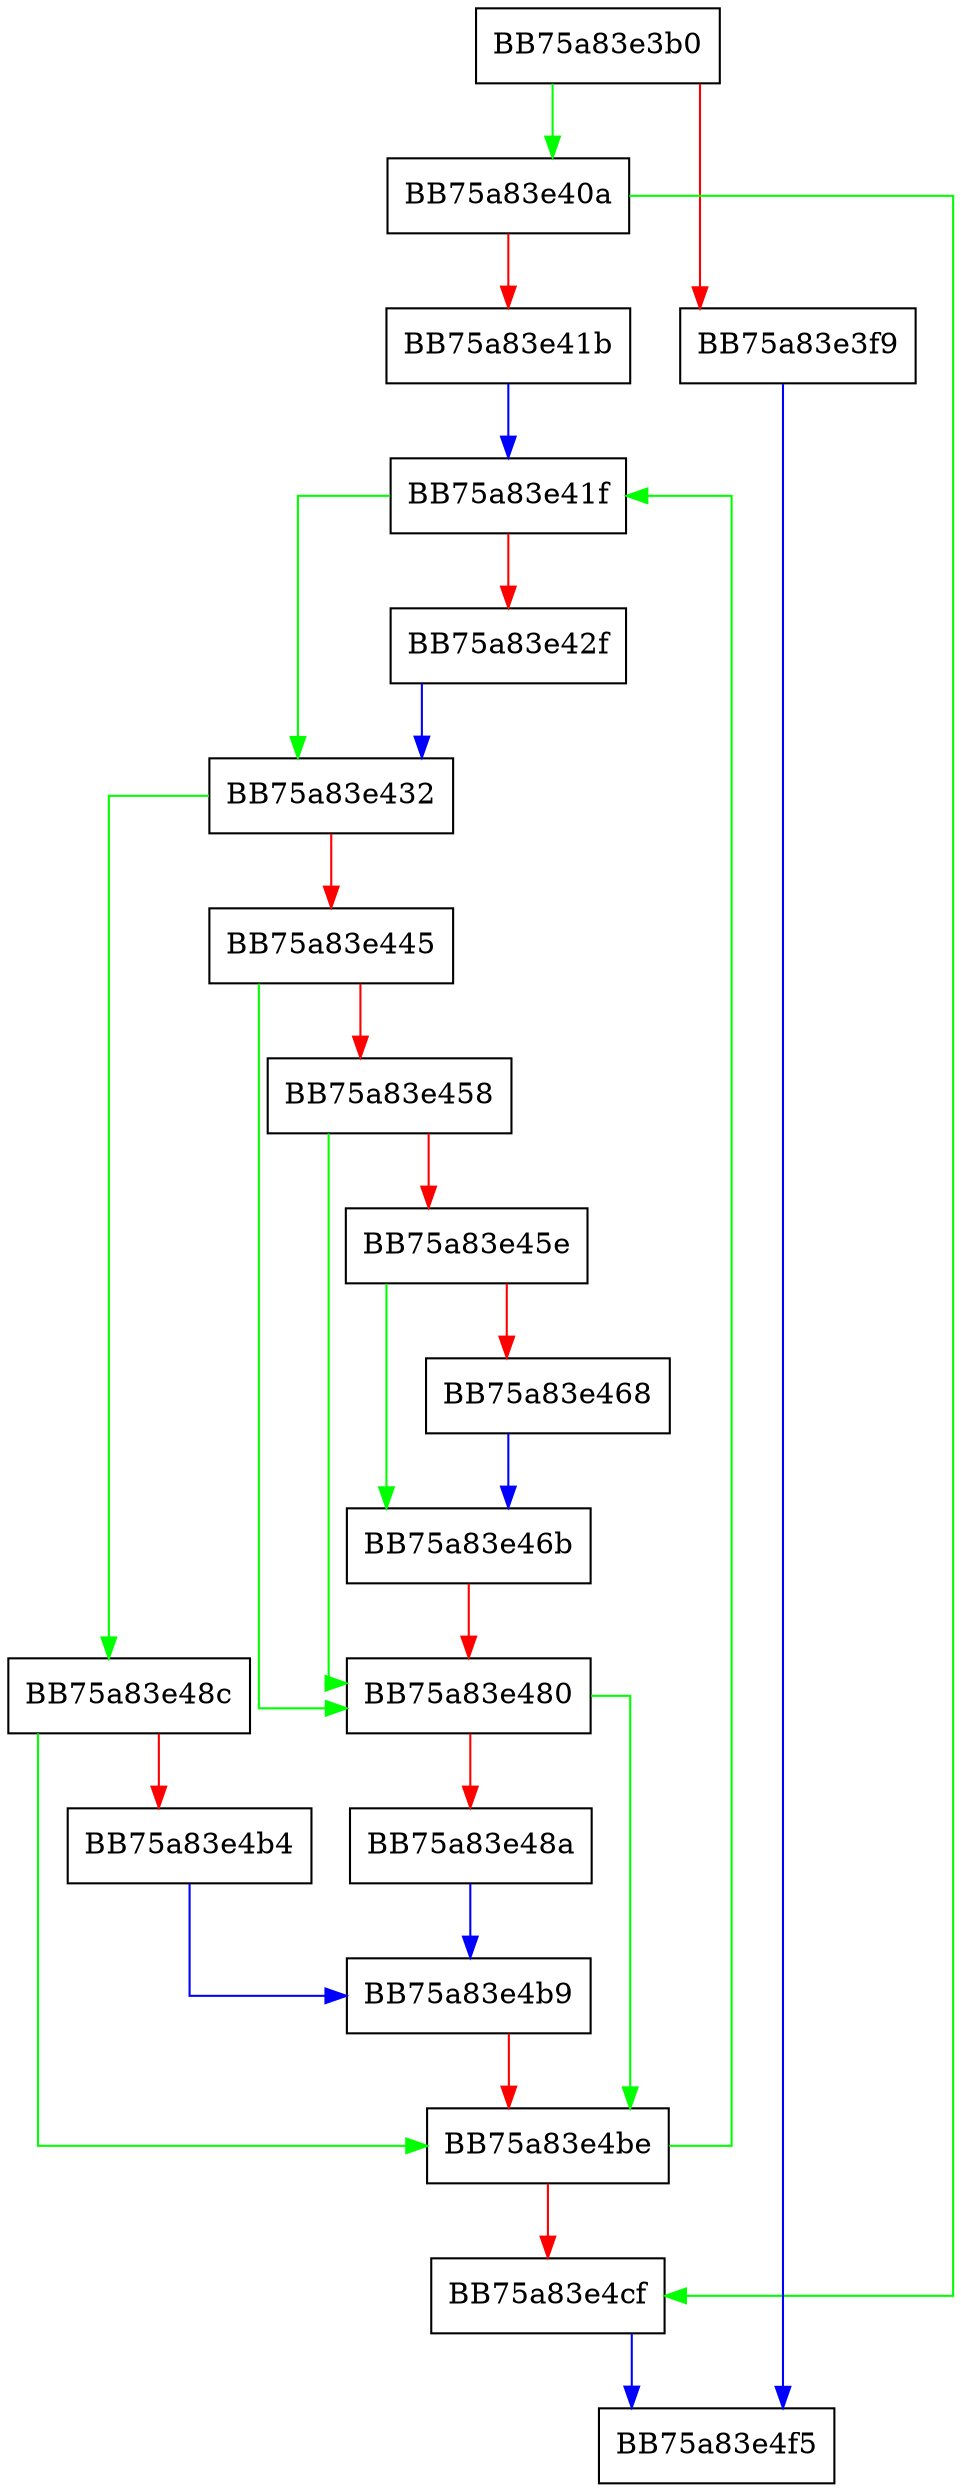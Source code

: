 digraph ApplyActions {
  node [shape="box"];
  graph [splines=ortho];
  BB75a83e3b0 -> BB75a83e40a [color="green"];
  BB75a83e3b0 -> BB75a83e3f9 [color="red"];
  BB75a83e3f9 -> BB75a83e4f5 [color="blue"];
  BB75a83e40a -> BB75a83e4cf [color="green"];
  BB75a83e40a -> BB75a83e41b [color="red"];
  BB75a83e41b -> BB75a83e41f [color="blue"];
  BB75a83e41f -> BB75a83e432 [color="green"];
  BB75a83e41f -> BB75a83e42f [color="red"];
  BB75a83e42f -> BB75a83e432 [color="blue"];
  BB75a83e432 -> BB75a83e48c [color="green"];
  BB75a83e432 -> BB75a83e445 [color="red"];
  BB75a83e445 -> BB75a83e480 [color="green"];
  BB75a83e445 -> BB75a83e458 [color="red"];
  BB75a83e458 -> BB75a83e480 [color="green"];
  BB75a83e458 -> BB75a83e45e [color="red"];
  BB75a83e45e -> BB75a83e46b [color="green"];
  BB75a83e45e -> BB75a83e468 [color="red"];
  BB75a83e468 -> BB75a83e46b [color="blue"];
  BB75a83e46b -> BB75a83e480 [color="red"];
  BB75a83e480 -> BB75a83e4be [color="green"];
  BB75a83e480 -> BB75a83e48a [color="red"];
  BB75a83e48a -> BB75a83e4b9 [color="blue"];
  BB75a83e48c -> BB75a83e4be [color="green"];
  BB75a83e48c -> BB75a83e4b4 [color="red"];
  BB75a83e4b4 -> BB75a83e4b9 [color="blue"];
  BB75a83e4b9 -> BB75a83e4be [color="red"];
  BB75a83e4be -> BB75a83e41f [color="green"];
  BB75a83e4be -> BB75a83e4cf [color="red"];
  BB75a83e4cf -> BB75a83e4f5 [color="blue"];
}